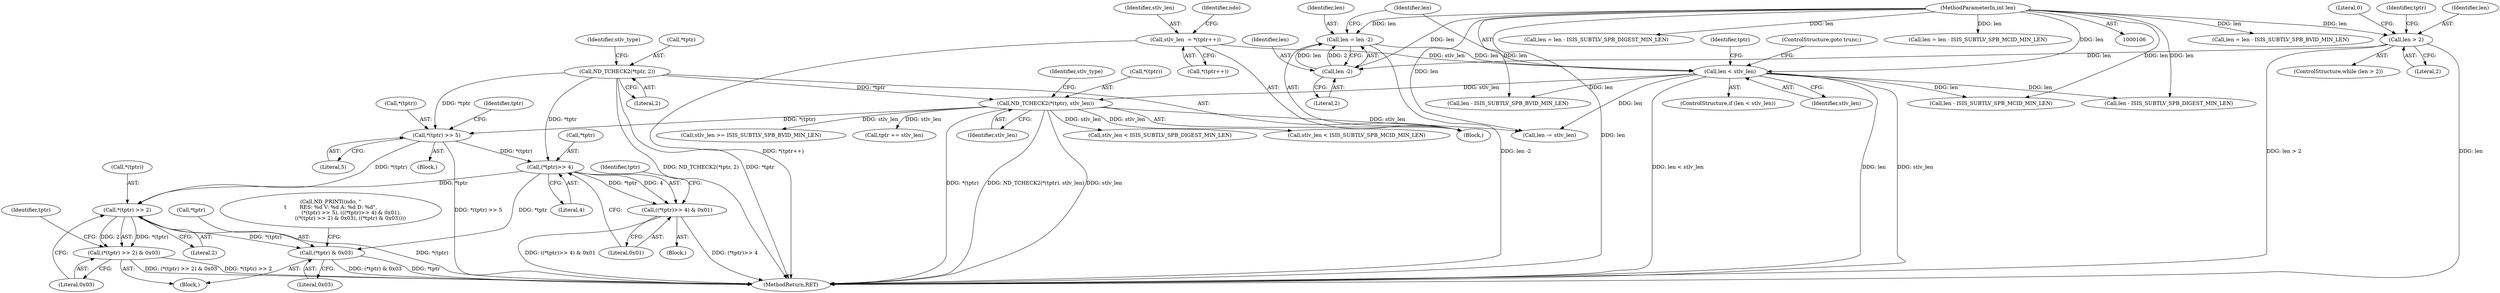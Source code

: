 digraph "0_tcpdump_b20e1639dbac84b3fcb393858521c13ad47a9d70_0@pointer" {
"1000225" [label="(Call,*(tptr) >> 5)"];
"1000157" [label="(Call,ND_TCHECK2(*(tptr), stlv_len))"];
"1000120" [label="(Call,ND_TCHECK2(*tptr, 2))"];
"1000153" [label="(Call,len < stlv_len)"];
"1000147" [label="(Call,len = len -2)"];
"1000149" [label="(Call,len -2)"];
"1000116" [label="(Call,len > 2)"];
"1000109" [label="(MethodParameterIn,int len)"];
"1000129" [label="(Call,stlv_len  = *(tptr++))"];
"1000231" [label="(Call,(*tptr)>> 4)"];
"1000230" [label="(Call,((*tptr)>> 4) & 0x01)"];
"1000238" [label="(Call,*(tptr) >> 2)"];
"1000237" [label="(Call,(*(tptr) >> 2) & 0x03)"];
"1000243" [label="(Call,(*tptr) & 0x03)"];
"1000116" [label="(Call,len > 2)"];
"1000226" [label="(Call,*(tptr))"];
"1000130" [label="(Identifier,stlv_len)"];
"1000109" [label="(MethodParameterIn,int len)"];
"1000117" [label="(Identifier,len)"];
"1000125" [label="(Identifier,stlv_type)"];
"1000244" [label="(Call,*tptr)"];
"1000219" [label="(Call,ND_PRINT((ndo, \"\n\t        RES: %d V: %d A: %d D: %d\",\n                         (*(tptr) >> 5), (((*tptr)>> 4) & 0x01),\n                        ((*(tptr) >> 2) & 0x03), ((*tptr) & 0x03))))"];
"1000291" [label="(Call,len - ISIS_SUBTLV_SPB_DIGEST_MIN_LEN)"];
"1000235" [label="(Literal,0x01)"];
"1000243" [label="(Call,(*tptr) & 0x03)"];
"1000151" [label="(Literal,2)"];
"1000303" [label="(Call,stlv_len >= ISIS_SUBTLV_SPB_BVID_MIN_LEN)"];
"1000157" [label="(Call,ND_TCHECK2(*(tptr), stlv_len))"];
"1000347" [label="(Call,len = len - ISIS_SUBTLV_SPB_BVID_MIN_LEN)"];
"1000232" [label="(Call,*tptr)"];
"1000136" [label="(Identifier,ndo)"];
"1000167" [label="(Call,stlv_len < ISIS_SUBTLV_SPB_MCID_MIN_LEN)"];
"1000120" [label="(Call,ND_TCHECK2(*tptr, 2))"];
"1000237" [label="(Call,(*(tptr) >> 2) & 0x03)"];
"1000115" [label="(ControlStructure,while (len > 2))"];
"1000242" [label="(Literal,0x03)"];
"1000225" [label="(Call,*(tptr) >> 5)"];
"1000119" [label="(Block,)"];
"1000240" [label="(Identifier,tptr)"];
"1000236" [label="(Block,)"];
"1000118" [label="(Literal,2)"];
"1000363" [label="(Call,len -= stlv_len)"];
"1000230" [label="(Call,((*tptr)>> 4) & 0x01)"];
"1000123" [label="(Literal,2)"];
"1000129" [label="(Call,stlv_len  = *(tptr++))"];
"1000147" [label="(Call,len = len -2)"];
"1000156" [label="(ControlStructure,goto trunc;)"];
"1000152" [label="(ControlStructure,if (len < stlv_len))"];
"1000150" [label="(Identifier,len)"];
"1000131" [label="(Call,*(tptr++))"];
"1000241" [label="(Literal,2)"];
"1000367" [label="(Literal,0)"];
"1000159" [label="(Identifier,tptr)"];
"1000349" [label="(Call,len - ISIS_SUBTLV_SPB_BVID_MIN_LEN)"];
"1000246" [label="(Literal,0x03)"];
"1000149" [label="(Call,len -2)"];
"1000238" [label="(Call,*(tptr) >> 2)"];
"1000224" [label="(Block,)"];
"1000231" [label="(Call,(*tptr)>> 4)"];
"1000239" [label="(Call,*(tptr))"];
"1000158" [label="(Call,*(tptr))"];
"1000228" [label="(Literal,5)"];
"1000360" [label="(Call,tptr += stlv_len)"];
"1000289" [label="(Call,len = len - ISIS_SUBTLV_SPB_DIGEST_MIN_LEN)"];
"1000201" [label="(Call,len = len - ISIS_SUBTLV_SPB_MCID_MIN_LEN)"];
"1000381" [label="(MethodReturn,RET)"];
"1000203" [label="(Call,len - ISIS_SUBTLV_SPB_MCID_MIN_LEN)"];
"1000245" [label="(Identifier,tptr)"];
"1000233" [label="(Identifier,tptr)"];
"1000234" [label="(Literal,4)"];
"1000155" [label="(Identifier,stlv_len)"];
"1000148" [label="(Identifier,len)"];
"1000122" [label="(Identifier,tptr)"];
"1000154" [label="(Identifier,len)"];
"1000160" [label="(Identifier,stlv_len)"];
"1000162" [label="(Identifier,stlv_type)"];
"1000215" [label="(Call,stlv_len < ISIS_SUBTLV_SPB_DIGEST_MIN_LEN)"];
"1000229" [label="(Block,)"];
"1000153" [label="(Call,len < stlv_len)"];
"1000121" [label="(Call,*tptr)"];
"1000225" -> "1000224"  [label="AST: "];
"1000225" -> "1000228"  [label="CFG: "];
"1000226" -> "1000225"  [label="AST: "];
"1000228" -> "1000225"  [label="AST: "];
"1000233" -> "1000225"  [label="CFG: "];
"1000225" -> "1000381"  [label="DDG: *(tptr) >> 5"];
"1000157" -> "1000225"  [label="DDG: *(tptr)"];
"1000120" -> "1000225"  [label="DDG: *tptr"];
"1000225" -> "1000231"  [label="DDG: *(tptr)"];
"1000225" -> "1000238"  [label="DDG: *(tptr)"];
"1000157" -> "1000119"  [label="AST: "];
"1000157" -> "1000160"  [label="CFG: "];
"1000158" -> "1000157"  [label="AST: "];
"1000160" -> "1000157"  [label="AST: "];
"1000162" -> "1000157"  [label="CFG: "];
"1000157" -> "1000381"  [label="DDG: ND_TCHECK2(*(tptr), stlv_len)"];
"1000157" -> "1000381"  [label="DDG: stlv_len"];
"1000157" -> "1000381"  [label="DDG: *(tptr)"];
"1000120" -> "1000157"  [label="DDG: *tptr"];
"1000153" -> "1000157"  [label="DDG: stlv_len"];
"1000157" -> "1000167"  [label="DDG: stlv_len"];
"1000157" -> "1000215"  [label="DDG: stlv_len"];
"1000157" -> "1000303"  [label="DDG: stlv_len"];
"1000157" -> "1000360"  [label="DDG: stlv_len"];
"1000157" -> "1000363"  [label="DDG: stlv_len"];
"1000120" -> "1000119"  [label="AST: "];
"1000120" -> "1000123"  [label="CFG: "];
"1000121" -> "1000120"  [label="AST: "];
"1000123" -> "1000120"  [label="AST: "];
"1000125" -> "1000120"  [label="CFG: "];
"1000120" -> "1000381"  [label="DDG: *tptr"];
"1000120" -> "1000381"  [label="DDG: ND_TCHECK2(*tptr, 2)"];
"1000120" -> "1000231"  [label="DDG: *tptr"];
"1000153" -> "1000152"  [label="AST: "];
"1000153" -> "1000155"  [label="CFG: "];
"1000154" -> "1000153"  [label="AST: "];
"1000155" -> "1000153"  [label="AST: "];
"1000156" -> "1000153"  [label="CFG: "];
"1000159" -> "1000153"  [label="CFG: "];
"1000153" -> "1000381"  [label="DDG: len"];
"1000153" -> "1000381"  [label="DDG: stlv_len"];
"1000153" -> "1000381"  [label="DDG: len < stlv_len"];
"1000147" -> "1000153"  [label="DDG: len"];
"1000109" -> "1000153"  [label="DDG: len"];
"1000129" -> "1000153"  [label="DDG: stlv_len"];
"1000153" -> "1000203"  [label="DDG: len"];
"1000153" -> "1000291"  [label="DDG: len"];
"1000153" -> "1000349"  [label="DDG: len"];
"1000153" -> "1000363"  [label="DDG: len"];
"1000147" -> "1000119"  [label="AST: "];
"1000147" -> "1000149"  [label="CFG: "];
"1000148" -> "1000147"  [label="AST: "];
"1000149" -> "1000147"  [label="AST: "];
"1000154" -> "1000147"  [label="CFG: "];
"1000147" -> "1000381"  [label="DDG: len -2"];
"1000149" -> "1000147"  [label="DDG: len"];
"1000149" -> "1000147"  [label="DDG: 2"];
"1000109" -> "1000147"  [label="DDG: len"];
"1000149" -> "1000151"  [label="CFG: "];
"1000150" -> "1000149"  [label="AST: "];
"1000151" -> "1000149"  [label="AST: "];
"1000116" -> "1000149"  [label="DDG: len"];
"1000109" -> "1000149"  [label="DDG: len"];
"1000116" -> "1000115"  [label="AST: "];
"1000116" -> "1000118"  [label="CFG: "];
"1000117" -> "1000116"  [label="AST: "];
"1000118" -> "1000116"  [label="AST: "];
"1000122" -> "1000116"  [label="CFG: "];
"1000367" -> "1000116"  [label="CFG: "];
"1000116" -> "1000381"  [label="DDG: len"];
"1000116" -> "1000381"  [label="DDG: len > 2"];
"1000109" -> "1000116"  [label="DDG: len"];
"1000109" -> "1000106"  [label="AST: "];
"1000109" -> "1000381"  [label="DDG: len"];
"1000109" -> "1000201"  [label="DDG: len"];
"1000109" -> "1000203"  [label="DDG: len"];
"1000109" -> "1000289"  [label="DDG: len"];
"1000109" -> "1000291"  [label="DDG: len"];
"1000109" -> "1000347"  [label="DDG: len"];
"1000109" -> "1000349"  [label="DDG: len"];
"1000109" -> "1000363"  [label="DDG: len"];
"1000129" -> "1000119"  [label="AST: "];
"1000129" -> "1000131"  [label="CFG: "];
"1000130" -> "1000129"  [label="AST: "];
"1000131" -> "1000129"  [label="AST: "];
"1000136" -> "1000129"  [label="CFG: "];
"1000129" -> "1000381"  [label="DDG: *(tptr++)"];
"1000231" -> "1000230"  [label="AST: "];
"1000231" -> "1000234"  [label="CFG: "];
"1000232" -> "1000231"  [label="AST: "];
"1000234" -> "1000231"  [label="AST: "];
"1000235" -> "1000231"  [label="CFG: "];
"1000231" -> "1000230"  [label="DDG: *tptr"];
"1000231" -> "1000230"  [label="DDG: 4"];
"1000231" -> "1000238"  [label="DDG: *tptr"];
"1000231" -> "1000243"  [label="DDG: *tptr"];
"1000230" -> "1000229"  [label="AST: "];
"1000230" -> "1000235"  [label="CFG: "];
"1000235" -> "1000230"  [label="AST: "];
"1000240" -> "1000230"  [label="CFG: "];
"1000230" -> "1000381"  [label="DDG: (*tptr)>> 4"];
"1000230" -> "1000381"  [label="DDG: ((*tptr)>> 4) & 0x01"];
"1000238" -> "1000237"  [label="AST: "];
"1000238" -> "1000241"  [label="CFG: "];
"1000239" -> "1000238"  [label="AST: "];
"1000241" -> "1000238"  [label="AST: "];
"1000242" -> "1000238"  [label="CFG: "];
"1000238" -> "1000381"  [label="DDG: *(tptr)"];
"1000238" -> "1000237"  [label="DDG: *(tptr)"];
"1000238" -> "1000237"  [label="DDG: 2"];
"1000238" -> "1000243"  [label="DDG: *(tptr)"];
"1000237" -> "1000236"  [label="AST: "];
"1000237" -> "1000242"  [label="CFG: "];
"1000242" -> "1000237"  [label="AST: "];
"1000245" -> "1000237"  [label="CFG: "];
"1000237" -> "1000381"  [label="DDG: (*(tptr) >> 2) & 0x03"];
"1000237" -> "1000381"  [label="DDG: *(tptr) >> 2"];
"1000243" -> "1000236"  [label="AST: "];
"1000243" -> "1000246"  [label="CFG: "];
"1000244" -> "1000243"  [label="AST: "];
"1000246" -> "1000243"  [label="AST: "];
"1000219" -> "1000243"  [label="CFG: "];
"1000243" -> "1000381"  [label="DDG: *tptr"];
"1000243" -> "1000381"  [label="DDG: (*tptr) & 0x03"];
}
